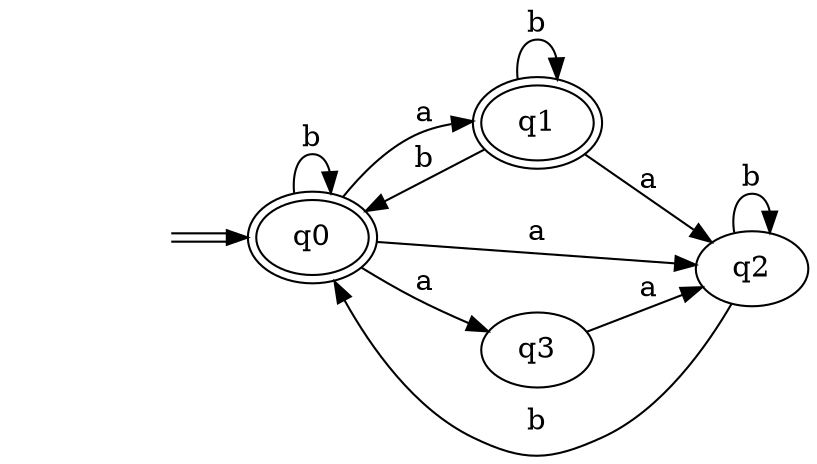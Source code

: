 digraph Automaton { 
  rankdir = LR
  0 [label="q0",peripheries=2];  1 [label="q1",peripheries=2];  2 [label="q2"];  3 [label="q3"];  start0 [style=invis]
  start0 -> 0[color="black:white:black"]
  0 -> 2 [label = "a" ]
  0 -> 1 [label = "a" ]
  0 -> 3 [label = "a" ]
  0 -> 0 [label = "b" ]
  1 -> 2 [label = "a" ]
  1 -> 0 [label = "b" ]
  1 -> 1 [label = "b" ]
  2 -> 2 [label = "b" ]
  2 -> 0 [label = "b" ]
  3 -> 2 [label = "a" ]
}

